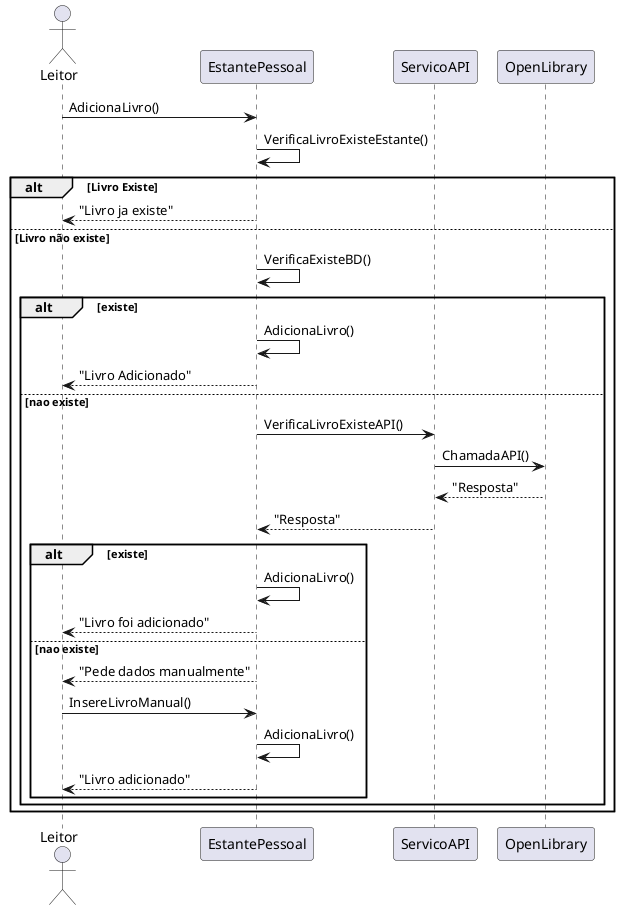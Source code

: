 @startuml
actor Leitor as U
participant "EstantePessoal" AS EST
participant "ServicoAPI" as S
participant "OpenLibrary" as API

U -> EST: AdicionaLivro()
EST -> EST: VerificaLivroExisteEstante()
alt Livro Existe
    EST --> U: "Livro ja existe"
else Livro não existe
    EST -> EST: VerificaExisteBD()
    alt existe
        EST -> EST: AdicionaLivro()
        EST --> U: "Livro Adicionado"
    else nao existe
        EST -> S: VerificaLivroExisteAPI()
        S -> API: ChamadaAPI()
        API --> S: "Resposta"
        S --> EST: "Resposta"
        alt existe
            EST -> EST: AdicionaLivro()
            EST --> U: "Livro foi adicionado"
        else nao existe
            EST --> U: "Pede dados manualmente"
            U -> EST : InsereLivroManual()
            EST -> EST: AdicionaLivro()
            EST --> U: "Livro adicionado"
        end
    end
end
@enduml


